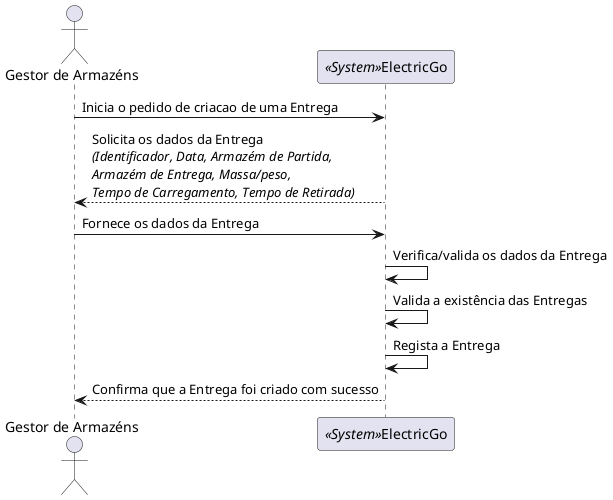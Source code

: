 @startuml
actor "Gestor de Armazéns" as A
participant "<i><<System>></i>ElectricGo" as S

A -> S: Inicia o pedido de criacao de uma Entrega
S --> A: Solicita os dados da Entrega\n<i>(Identificador, Data, Armazém de Partida,</i>\n<i>Armazém de Entrega, Massa/peso,</i>\n<i>Tempo de Carregamento, Tempo de Retirada)</i>

A -> S: Fornece os dados da Entrega
S -> S: Verifica/valida os dados da Entrega
S -> S: Valida a existência das Entregas
S -> S: Regista a Entrega
S --> A: Confirma que a Entrega foi criado com sucesso

@enduml
